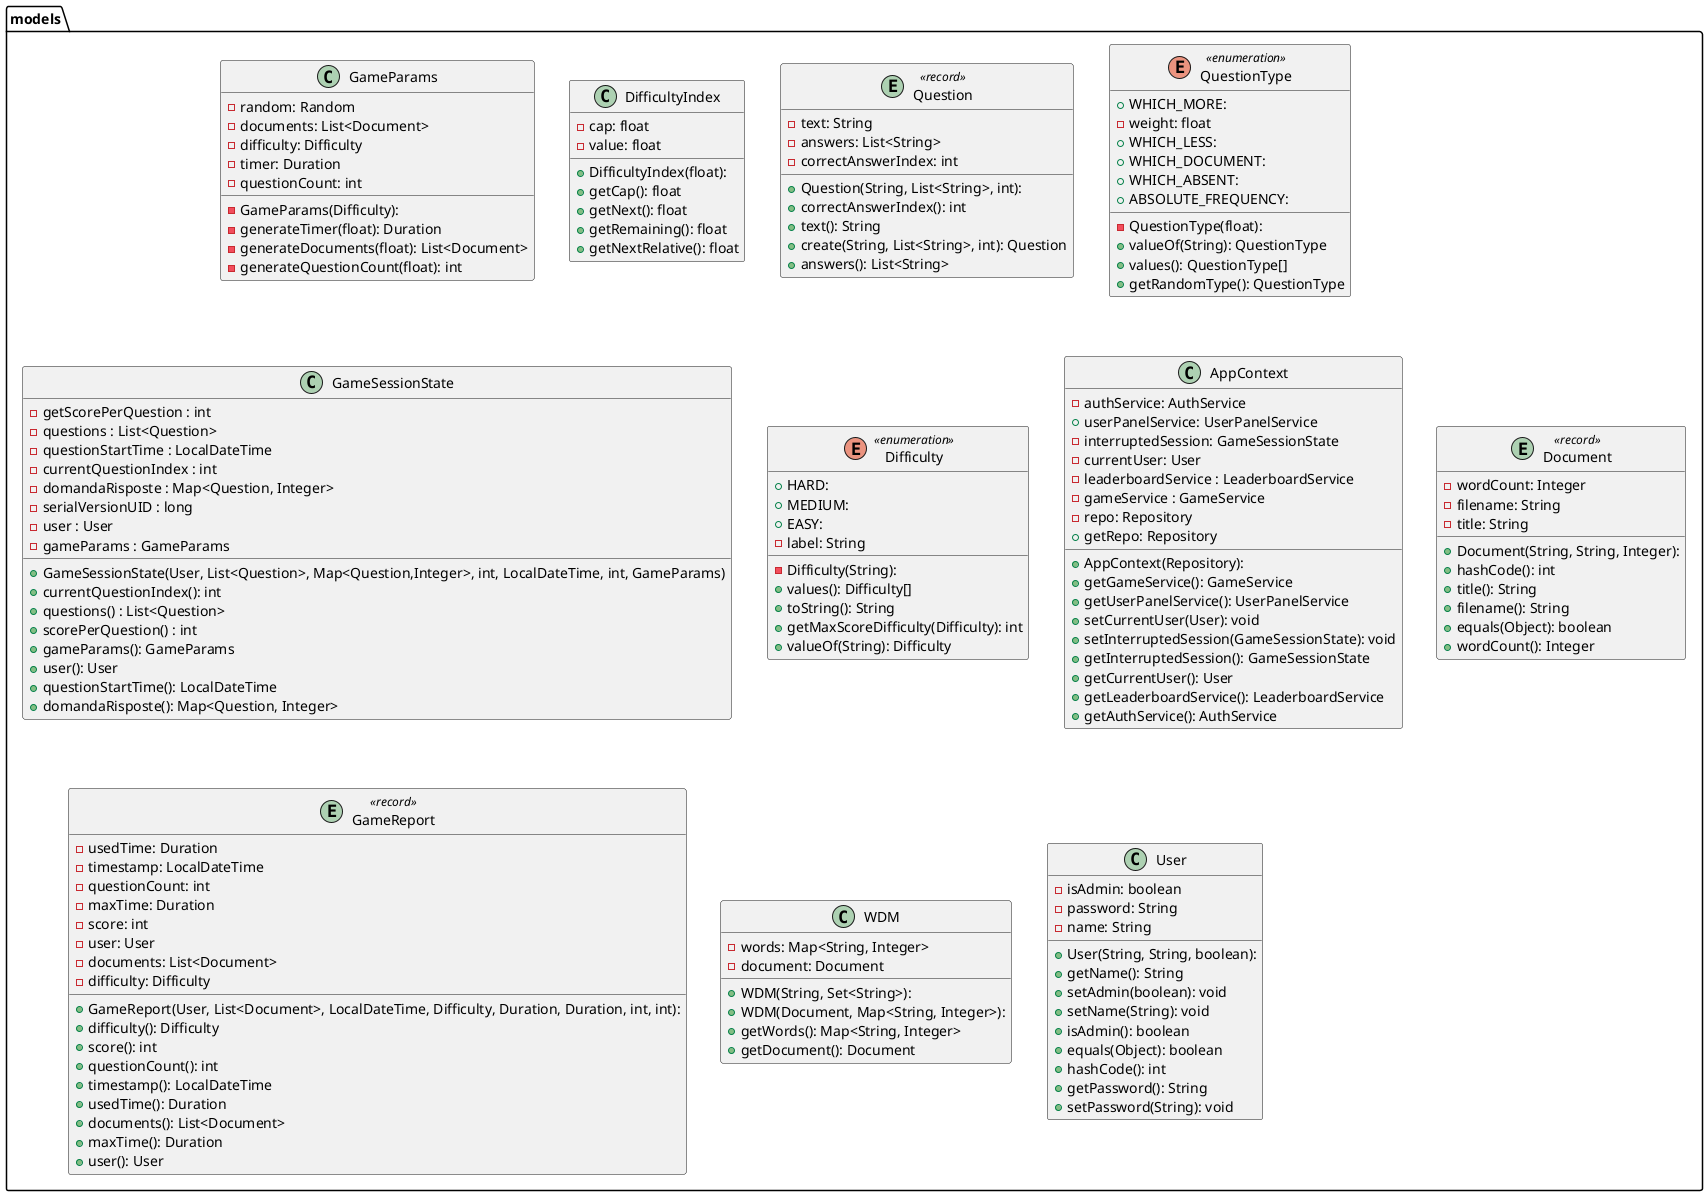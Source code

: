 @startuml

package models {
    class GameParams {
    - GameParams(Difficulty):
    - random: Random
    - documents: List<Document>
    - difficulty: Difficulty
    - timer: Duration
    - questionCount: int
    - generateTimer(float): Duration
    - generateDocuments(float): List<Document>
    - generateQuestionCount(float): int
    }
    class DifficultyIndex {
    + DifficultyIndex(float):
    - cap: float
    - value: float
    + getCap(): float
    + getNext(): float
    + getRemaining(): float
    + getNextRelative(): float
    }
    entity Question << record >> {
    + Question(String, List<String>, int):
    - text: String
    - answers: List<String>
    - correctAnswerIndex: int
    + correctAnswerIndex(): int
    + text(): String
    + create(String, List<String>, int): Question
    + answers(): List<String>
    }
    enum QuestionType << enumeration >> {
    - QuestionType(float):
    + WHICH_MORE:
    - weight: float
    + WHICH_LESS:
    + WHICH_DOCUMENT:
    + WHICH_ABSENT:
    + ABSOLUTE_FREQUENCY:
    + valueOf(String): QuestionType
    + values(): QuestionType[]
    + getRandomType(): QuestionType
    }
    class GameSessionState {
    - getScorePerQuestion : int
    - questions : List<Question>
    - questionStartTime : LocalDateTime
    - currentQuestionIndex : int
    - domandaRisposte : Map<Question, Integer>
    - serialVersionUID : long
    - user : User
    - gameParams : GameParams
    + GameSessionState(User, List<Question>, Map<Question,Integer>, int, LocalDateTime, int, GameParams)
    + currentQuestionIndex(): int
    + questions() : List<Question>
    + scorePerQuestion() : int
    + gameParams(): GameParams
    + user(): User
    + questionStartTime(): LocalDateTime
    + domandaRisposte(): Map<Question, Integer>
    }
    enum Difficulty << enumeration >> {
    - Difficulty(String):
    + HARD:
    + MEDIUM:
    + EASY:
    - label: String
    + values(): Difficulty[]
    + toString(): String
    + getMaxScoreDifficulty(Difficulty): int
    + valueOf(String): Difficulty
    }
    class AppContext {
    + AppContext(Repository):
    - authService: AuthService
    + userPanelService: UserPanelService
    - interruptedSession: GameSessionState
    - currentUser: User
    - leaderboardService : LeaderboardService
    - gameService : GameService
    - repo: Repository
    + getGameService(): GameService
    + getUserPanelService(): UserPanelService
    + setCurrentUser(User): void
    + setInterruptedSession(GameSessionState): void
    + getInterruptedSession(): GameSessionState
    + getCurrentUser(): User
    + getRepo: Repository
    + getLeaderboardService(): LeaderboardService
    + getAuthService(): AuthService
    }
    entity Document << record >> {
    + Document(String, String, Integer):
    - wordCount: Integer
    - filename: String
    - title: String
    + hashCode(): int
    + title(): String
    + filename(): String
    + equals(Object): boolean
    + wordCount(): Integer
    }

    entity GameReport << record >> {
    + GameReport(User, List<Document>, LocalDateTime, Difficulty, Duration, Duration, int, int):
    - usedTime: Duration
    - timestamp: LocalDateTime
    - questionCount: int
    - maxTime: Duration
    - score: int
    - user: User
    - documents: List<Document>
    - difficulty: Difficulty
    + difficulty(): Difficulty
    + score(): int
    + questionCount(): int
    + timestamp(): LocalDateTime
    + usedTime(): Duration
    + documents(): List<Document>
    + maxTime(): Duration
    + user(): User
    }
    class WDM {
    + WDM(String, Set<String>):
    + WDM(Document, Map<String, Integer>):
    - words: Map<String, Integer>
    - document: Document
    + getWords(): Map<String, Integer>
    + getDocument(): Document
    }

    class User {
    + User(String, String, boolean):
    - isAdmin: boolean
    - password: String
    - name: String
    + getName(): String
    + setAdmin(boolean): void
    + setName(String): void
    + isAdmin(): boolean
    + equals(Object): boolean
    + hashCode(): int
    + getPassword(): String
    + setPassword(String): void
    }
}
@enduml